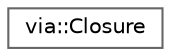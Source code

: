 digraph "Graphical Class Hierarchy"
{
 // LATEX_PDF_SIZE
  bgcolor="transparent";
  edge [fontname=Helvetica,fontsize=10,labelfontname=Helvetica,labelfontsize=10];
  node [fontname=Helvetica,fontsize=10,shape=box,height=0.2,width=0.4];
  rankdir="LR";
  Node0 [id="Node000000",label="via::Closure",height=0.2,width=0.4,color="grey40", fillcolor="white", style="filled",URL="$structvia_1_1Closure.html",tooltip=" "];
}
